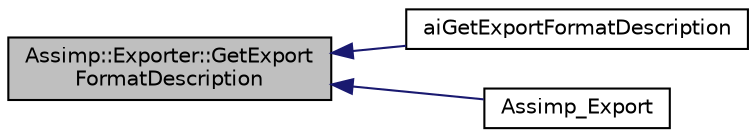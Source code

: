 digraph "Assimp::Exporter::GetExportFormatDescription"
{
  edge [fontname="Helvetica",fontsize="10",labelfontname="Helvetica",labelfontsize="10"];
  node [fontname="Helvetica",fontsize="10",shape=record];
  rankdir="LR";
  Node1 [label="Assimp::Exporter::GetExport\lFormatDescription",height=0.2,width=0.4,color="black", fillcolor="grey75", style="filled", fontcolor="black"];
  Node1 -> Node2 [dir="back",color="midnightblue",fontsize="10",style="solid",fontname="Helvetica"];
  Node2 [label="aiGetExportFormatDescription",height=0.2,width=0.4,color="black", fillcolor="white", style="filled",URL="$cexport_8h.html#adda7f2e6611f719af6c8a4a0bef0a0a2"];
  Node1 -> Node3 [dir="back",color="midnightblue",fontsize="10",style="solid",fontname="Helvetica"];
  Node3 [label="Assimp_Export",height=0.2,width=0.4,color="black", fillcolor="white", style="filled",URL="$_export_8cpp.html#ad0ddcefa629340a0a3438fbc40aee1d1"];
}
